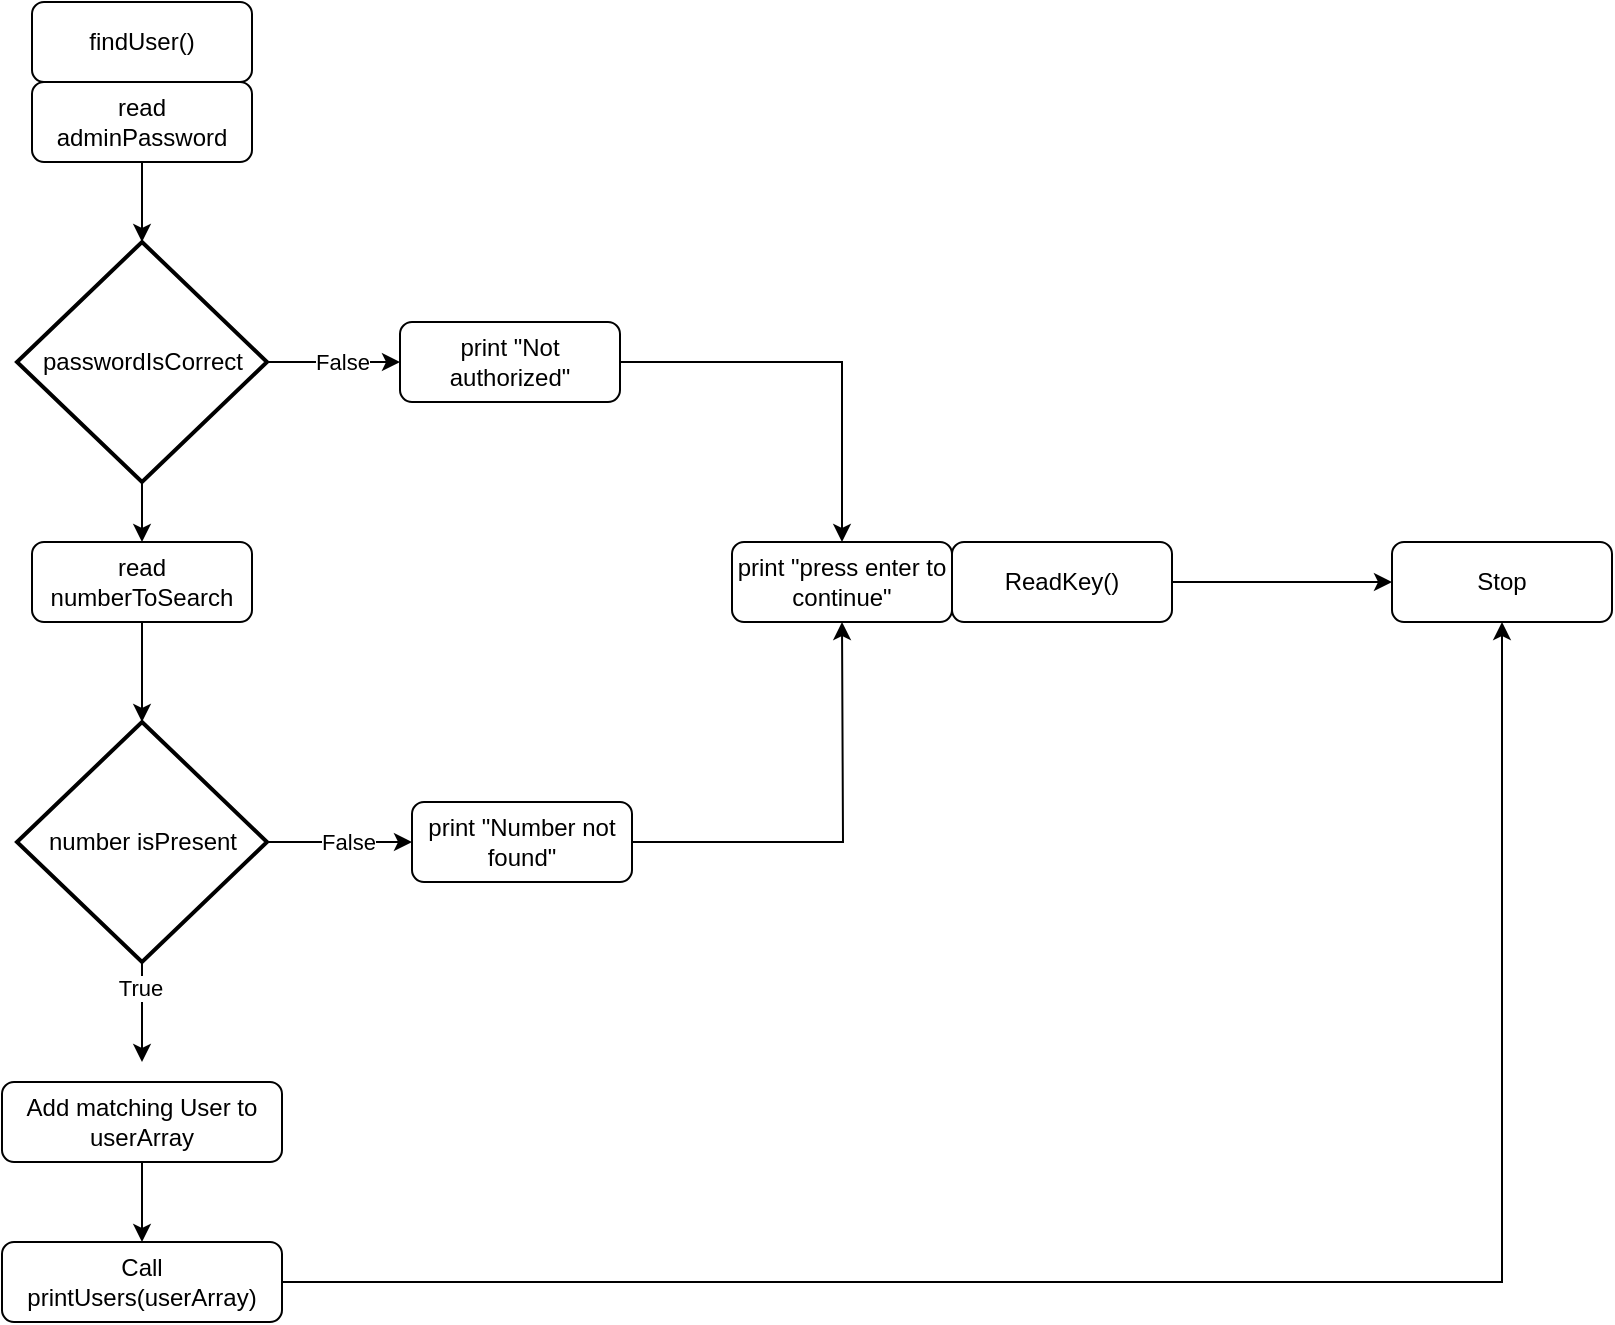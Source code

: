 <mxfile version="25.0.1">
  <diagram id="C5RBs43oDa-KdzZeNtuy" name="Page-1">
    <mxGraphModel dx="1098" dy="988" grid="1" gridSize="10" guides="1" tooltips="1" connect="1" arrows="1" fold="1" page="1" pageScale="1" pageWidth="827" pageHeight="1169" math="0" shadow="0">
      <root>
        <mxCell id="WIyWlLk6GJQsqaUBKTNV-0" />
        <mxCell id="WIyWlLk6GJQsqaUBKTNV-1" parent="WIyWlLk6GJQsqaUBKTNV-0" />
        <mxCell id="yNxRlXfmD7GbKWxkoMue-5" value="findUser()" style="rounded=1;whiteSpace=wrap;html=1;" parent="WIyWlLk6GJQsqaUBKTNV-1" vertex="1">
          <mxGeometry x="120" y="80" width="110" height="40" as="geometry" />
        </mxCell>
        <mxCell id="yNxRlXfmD7GbKWxkoMue-6" value="read adminPassword" style="rounded=1;whiteSpace=wrap;html=1;" parent="WIyWlLk6GJQsqaUBKTNV-1" vertex="1">
          <mxGeometry x="120" y="120" width="110" height="40" as="geometry" />
        </mxCell>
        <mxCell id="jMSwfvHGkF4a416nNfrf-5" style="edgeStyle=orthogonalEdgeStyle;rounded=0;orthogonalLoop=1;jettySize=auto;html=1;" parent="WIyWlLk6GJQsqaUBKTNV-1" source="jMSwfvHGkF4a416nNfrf-2" target="jMSwfvHGkF4a416nNfrf-4" edge="1">
          <mxGeometry relative="1" as="geometry" />
        </mxCell>
        <mxCell id="jMSwfvHGkF4a416nNfrf-8" value="False" style="edgeLabel;html=1;align=center;verticalAlign=middle;resizable=0;points=[];" parent="jMSwfvHGkF4a416nNfrf-5" vertex="1" connectable="0">
          <mxGeometry x="0.119" relative="1" as="geometry">
            <mxPoint as="offset" />
          </mxGeometry>
        </mxCell>
        <mxCell id="jMSwfvHGkF4a416nNfrf-10" style="edgeStyle=orthogonalEdgeStyle;rounded=0;orthogonalLoop=1;jettySize=auto;html=1;entryX=0.5;entryY=0;entryDx=0;entryDy=0;" parent="WIyWlLk6GJQsqaUBKTNV-1" source="jMSwfvHGkF4a416nNfrf-2" target="jMSwfvHGkF4a416nNfrf-9" edge="1">
          <mxGeometry relative="1" as="geometry" />
        </mxCell>
        <mxCell id="jMSwfvHGkF4a416nNfrf-2" value="passwordIsCorrect" style="strokeWidth=2;html=1;shape=mxgraph.flowchart.decision;whiteSpace=wrap;" parent="WIyWlLk6GJQsqaUBKTNV-1" vertex="1">
          <mxGeometry x="112.5" y="200" width="125" height="120" as="geometry" />
        </mxCell>
        <mxCell id="jMSwfvHGkF4a416nNfrf-3" style="edgeStyle=orthogonalEdgeStyle;rounded=0;orthogonalLoop=1;jettySize=auto;html=1;entryX=0.5;entryY=0;entryDx=0;entryDy=0;entryPerimeter=0;" parent="WIyWlLk6GJQsqaUBKTNV-1" source="yNxRlXfmD7GbKWxkoMue-6" target="jMSwfvHGkF4a416nNfrf-2" edge="1">
          <mxGeometry relative="1" as="geometry" />
        </mxCell>
        <mxCell id="jMSwfvHGkF4a416nNfrf-7" style="edgeStyle=orthogonalEdgeStyle;rounded=0;orthogonalLoop=1;jettySize=auto;html=1;" parent="WIyWlLk6GJQsqaUBKTNV-1" source="jMSwfvHGkF4a416nNfrf-4" target="jMSwfvHGkF4a416nNfrf-6" edge="1">
          <mxGeometry relative="1" as="geometry" />
        </mxCell>
        <mxCell id="jMSwfvHGkF4a416nNfrf-4" value="print &quot;Not authorized&quot;" style="rounded=1;whiteSpace=wrap;html=1;" parent="WIyWlLk6GJQsqaUBKTNV-1" vertex="1">
          <mxGeometry x="304" y="240" width="110" height="40" as="geometry" />
        </mxCell>
        <mxCell id="jMSwfvHGkF4a416nNfrf-37" style="edgeStyle=orthogonalEdgeStyle;rounded=0;orthogonalLoop=1;jettySize=auto;html=1;" parent="WIyWlLk6GJQsqaUBKTNV-1" source="jMSwfvHGkF4a416nNfrf-46" target="jMSwfvHGkF4a416nNfrf-36" edge="1">
          <mxGeometry relative="1" as="geometry" />
        </mxCell>
        <mxCell id="jMSwfvHGkF4a416nNfrf-6" value="print &quot;press enter to continue&quot;" style="rounded=1;whiteSpace=wrap;html=1;" parent="WIyWlLk6GJQsqaUBKTNV-1" vertex="1">
          <mxGeometry x="470" y="350" width="110" height="40" as="geometry" />
        </mxCell>
        <mxCell id="jMSwfvHGkF4a416nNfrf-9" value="read numberToSearch" style="rounded=1;whiteSpace=wrap;html=1;" parent="WIyWlLk6GJQsqaUBKTNV-1" vertex="1">
          <mxGeometry x="120" y="350" width="110" height="40" as="geometry" />
        </mxCell>
        <mxCell id="jMSwfvHGkF4a416nNfrf-23" style="edgeStyle=orthogonalEdgeStyle;rounded=0;orthogonalLoop=1;jettySize=auto;html=1;" parent="WIyWlLk6GJQsqaUBKTNV-1" source="jMSwfvHGkF4a416nNfrf-11" target="jMSwfvHGkF4a416nNfrf-21" edge="1">
          <mxGeometry relative="1" as="geometry" />
        </mxCell>
        <mxCell id="jMSwfvHGkF4a416nNfrf-24" value="False" style="edgeLabel;html=1;align=center;verticalAlign=middle;resizable=0;points=[];" parent="jMSwfvHGkF4a416nNfrf-23" vertex="1" connectable="0">
          <mxGeometry x="0.103" relative="1" as="geometry">
            <mxPoint as="offset" />
          </mxGeometry>
        </mxCell>
        <mxCell id="jMSwfvHGkF4a416nNfrf-11" value="number isPresent" style="strokeWidth=2;html=1;shape=mxgraph.flowchart.decision;whiteSpace=wrap;" parent="WIyWlLk6GJQsqaUBKTNV-1" vertex="1">
          <mxGeometry x="112.5" y="440" width="125" height="120" as="geometry" />
        </mxCell>
        <mxCell id="jMSwfvHGkF4a416nNfrf-12" style="edgeStyle=orthogonalEdgeStyle;rounded=0;orthogonalLoop=1;jettySize=auto;html=1;entryX=0.5;entryY=0;entryDx=0;entryDy=0;entryPerimeter=0;" parent="WIyWlLk6GJQsqaUBKTNV-1" source="jMSwfvHGkF4a416nNfrf-9" target="jMSwfvHGkF4a416nNfrf-11" edge="1">
          <mxGeometry relative="1" as="geometry" />
        </mxCell>
        <mxCell id="jMSwfvHGkF4a416nNfrf-26" style="edgeStyle=orthogonalEdgeStyle;rounded=0;orthogonalLoop=1;jettySize=auto;html=1;" parent="WIyWlLk6GJQsqaUBKTNV-1" source="jMSwfvHGkF4a416nNfrf-21" edge="1">
          <mxGeometry relative="1" as="geometry">
            <mxPoint x="525" y="390" as="targetPoint" />
          </mxGeometry>
        </mxCell>
        <mxCell id="jMSwfvHGkF4a416nNfrf-21" value="print &quot;Number not found&quot;" style="rounded=1;whiteSpace=wrap;html=1;" parent="WIyWlLk6GJQsqaUBKTNV-1" vertex="1">
          <mxGeometry x="310" y="480" width="110" height="40" as="geometry" />
        </mxCell>
        <mxCell id="jMSwfvHGkF4a416nNfrf-29" style="edgeStyle=orthogonalEdgeStyle;rounded=0;orthogonalLoop=1;jettySize=auto;html=1;entryX=0.5;entryY=0;entryDx=0;entryDy=0;entryPerimeter=0;" parent="WIyWlLk6GJQsqaUBKTNV-1" source="jMSwfvHGkF4a416nNfrf-11" edge="1">
          <mxGeometry relative="1" as="geometry">
            <mxPoint x="175" y="610" as="targetPoint" />
          </mxGeometry>
        </mxCell>
        <mxCell id="jMSwfvHGkF4a416nNfrf-50" value="True" style="edgeLabel;html=1;align=center;verticalAlign=middle;resizable=0;points=[];" parent="jMSwfvHGkF4a416nNfrf-29" vertex="1" connectable="0">
          <mxGeometry x="-0.487" y="-1" relative="1" as="geometry">
            <mxPoint as="offset" />
          </mxGeometry>
        </mxCell>
        <mxCell id="jMSwfvHGkF4a416nNfrf-36" value="Stop" style="rounded=1;whiteSpace=wrap;html=1;" parent="WIyWlLk6GJQsqaUBKTNV-1" vertex="1">
          <mxGeometry x="800" y="350" width="110" height="40" as="geometry" />
        </mxCell>
        <mxCell id="jMSwfvHGkF4a416nNfrf-46" value="ReadKey()" style="rounded=1;whiteSpace=wrap;html=1;" parent="WIyWlLk6GJQsqaUBKTNV-1" vertex="1">
          <mxGeometry x="580" y="350" width="110" height="40" as="geometry" />
        </mxCell>
        <mxCell id="mXulxUtFxzyXjVDQYz17-2" style="edgeStyle=orthogonalEdgeStyle;rounded=0;orthogonalLoop=1;jettySize=auto;html=1;entryX=0.5;entryY=0;entryDx=0;entryDy=0;" edge="1" parent="WIyWlLk6GJQsqaUBKTNV-1" source="mXulxUtFxzyXjVDQYz17-0" target="mXulxUtFxzyXjVDQYz17-1">
          <mxGeometry relative="1" as="geometry" />
        </mxCell>
        <mxCell id="mXulxUtFxzyXjVDQYz17-0" value="Add matching User to userArray" style="rounded=1;whiteSpace=wrap;html=1;" vertex="1" parent="WIyWlLk6GJQsqaUBKTNV-1">
          <mxGeometry x="105" y="620" width="140" height="40" as="geometry" />
        </mxCell>
        <mxCell id="mXulxUtFxzyXjVDQYz17-3" style="edgeStyle=orthogonalEdgeStyle;rounded=0;orthogonalLoop=1;jettySize=auto;html=1;entryX=0.5;entryY=1;entryDx=0;entryDy=0;" edge="1" parent="WIyWlLk6GJQsqaUBKTNV-1" source="mXulxUtFxzyXjVDQYz17-1" target="jMSwfvHGkF4a416nNfrf-36">
          <mxGeometry relative="1" as="geometry" />
        </mxCell>
        <mxCell id="mXulxUtFxzyXjVDQYz17-1" value="Call printUsers(userArray)" style="rounded=1;whiteSpace=wrap;html=1;" vertex="1" parent="WIyWlLk6GJQsqaUBKTNV-1">
          <mxGeometry x="105" y="700" width="140" height="40" as="geometry" />
        </mxCell>
      </root>
    </mxGraphModel>
  </diagram>
</mxfile>
